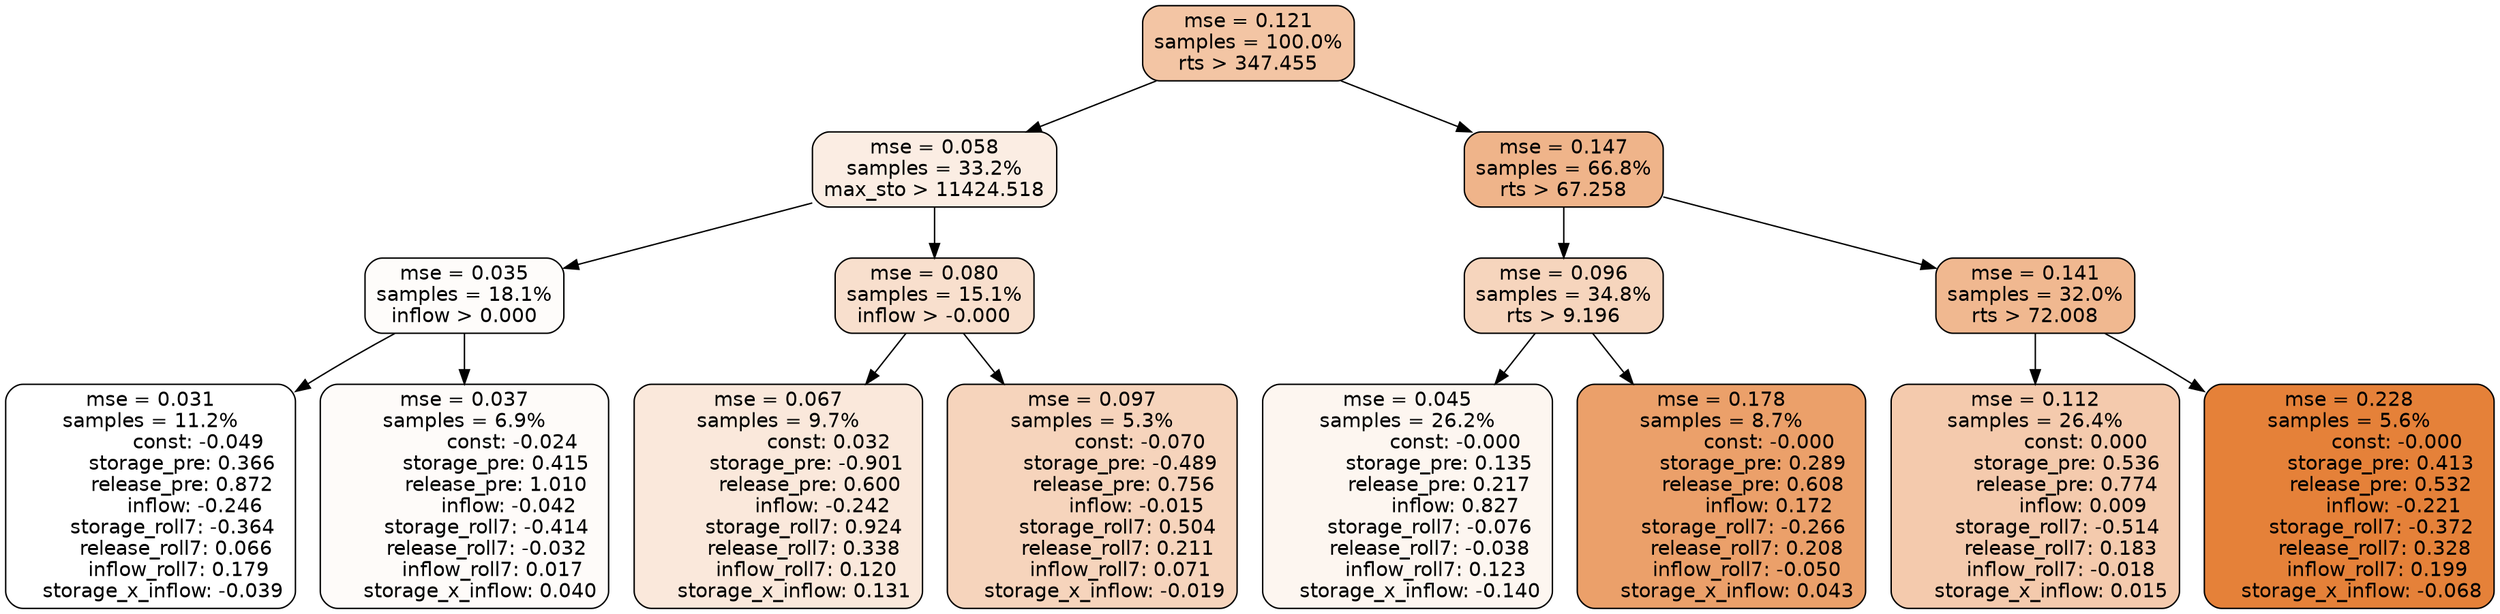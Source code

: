 digraph tree {
node [shape=rectangle, style="filled, rounded", color="black", fontname=helvetica] ;
edge [fontname=helvetica] ;
	"0" [label="mse = 0.121
samples = 100.0%
rts > 347.455", fillcolor="#f3c5a4"]
	"8" [label="mse = 0.058
samples = 33.2%
max_sto > 11424.518", fillcolor="#fbede3"]
	"1" [label="mse = 0.147
samples = 66.8%
rts > 67.258", fillcolor="#efb48a"]
	"9" [label="mse = 0.035
samples = 18.1%
inflow > 0.000", fillcolor="#fefcfa"]
	"12" [label="mse = 0.080
samples = 15.1%
inflow > -0.000", fillcolor="#f8dfcd"]
	"2" [label="mse = 0.096
samples = 34.8%
rts > 9.196", fillcolor="#f6d5bd"]
	"5" [label="mse = 0.141
samples = 32.0%
rts > 72.008", fillcolor="#f0b890"]
	"10" [label="mse = 0.031
samples = 11.2%
               const: -0.049
          storage_pre: 0.366
          release_pre: 0.872
              inflow: -0.246
       storage_roll7: -0.364
        release_roll7: 0.066
         inflow_roll7: 0.179
    storage_x_inflow: -0.039", fillcolor="#ffffff"]
	"11" [label="mse = 0.037
samples = 6.9%
               const: -0.024
          storage_pre: 0.415
          release_pre: 1.010
              inflow: -0.042
       storage_roll7: -0.414
       release_roll7: -0.032
         inflow_roll7: 0.017
     storage_x_inflow: 0.040", fillcolor="#fefbf9"]
	"13" [label="mse = 0.067
samples = 9.7%
                const: 0.032
         storage_pre: -0.901
          release_pre: 0.600
              inflow: -0.242
        storage_roll7: 0.924
        release_roll7: 0.338
         inflow_roll7: 0.120
     storage_x_inflow: 0.131", fillcolor="#fae8db"]
	"14" [label="mse = 0.097
samples = 5.3%
               const: -0.070
         storage_pre: -0.489
          release_pre: 0.756
              inflow: -0.015
        storage_roll7: 0.504
        release_roll7: 0.211
         inflow_roll7: 0.071
    storage_x_inflow: -0.019", fillcolor="#f6d4bc"]
	"3" [label="mse = 0.045
samples = 26.2%
               const: -0.000
          storage_pre: 0.135
          release_pre: 0.217
               inflow: 0.827
       storage_roll7: -0.076
       release_roll7: -0.038
         inflow_roll7: 0.123
    storage_x_inflow: -0.140", fillcolor="#fdf6f0"]
	"4" [label="mse = 0.178
samples = 8.7%
               const: -0.000
          storage_pre: 0.289
          release_pre: 0.608
               inflow: 0.172
       storage_roll7: -0.266
        release_roll7: 0.208
        inflow_roll7: -0.050
     storage_x_inflow: 0.043", fillcolor="#eba06a"]
	"7" [label="mse = 0.112
samples = 26.4%
                const: 0.000
          storage_pre: 0.536
          release_pre: 0.774
               inflow: 0.009
       storage_roll7: -0.514
        release_roll7: 0.183
        inflow_roll7: -0.018
     storage_x_inflow: 0.015", fillcolor="#f4caad"]
	"6" [label="mse = 0.228
samples = 5.6%
               const: -0.000
          storage_pre: 0.413
          release_pre: 0.532
              inflow: -0.221
       storage_roll7: -0.372
        release_roll7: 0.328
         inflow_roll7: 0.199
    storage_x_inflow: -0.068", fillcolor="#e58139"]

	"0" -> "1"
	"0" -> "8"
	"8" -> "9"
	"8" -> "12"
	"1" -> "2"
	"1" -> "5"
	"9" -> "10"
	"9" -> "11"
	"12" -> "13"
	"12" -> "14"
	"2" -> "3"
	"2" -> "4"
	"5" -> "6"
	"5" -> "7"
}
